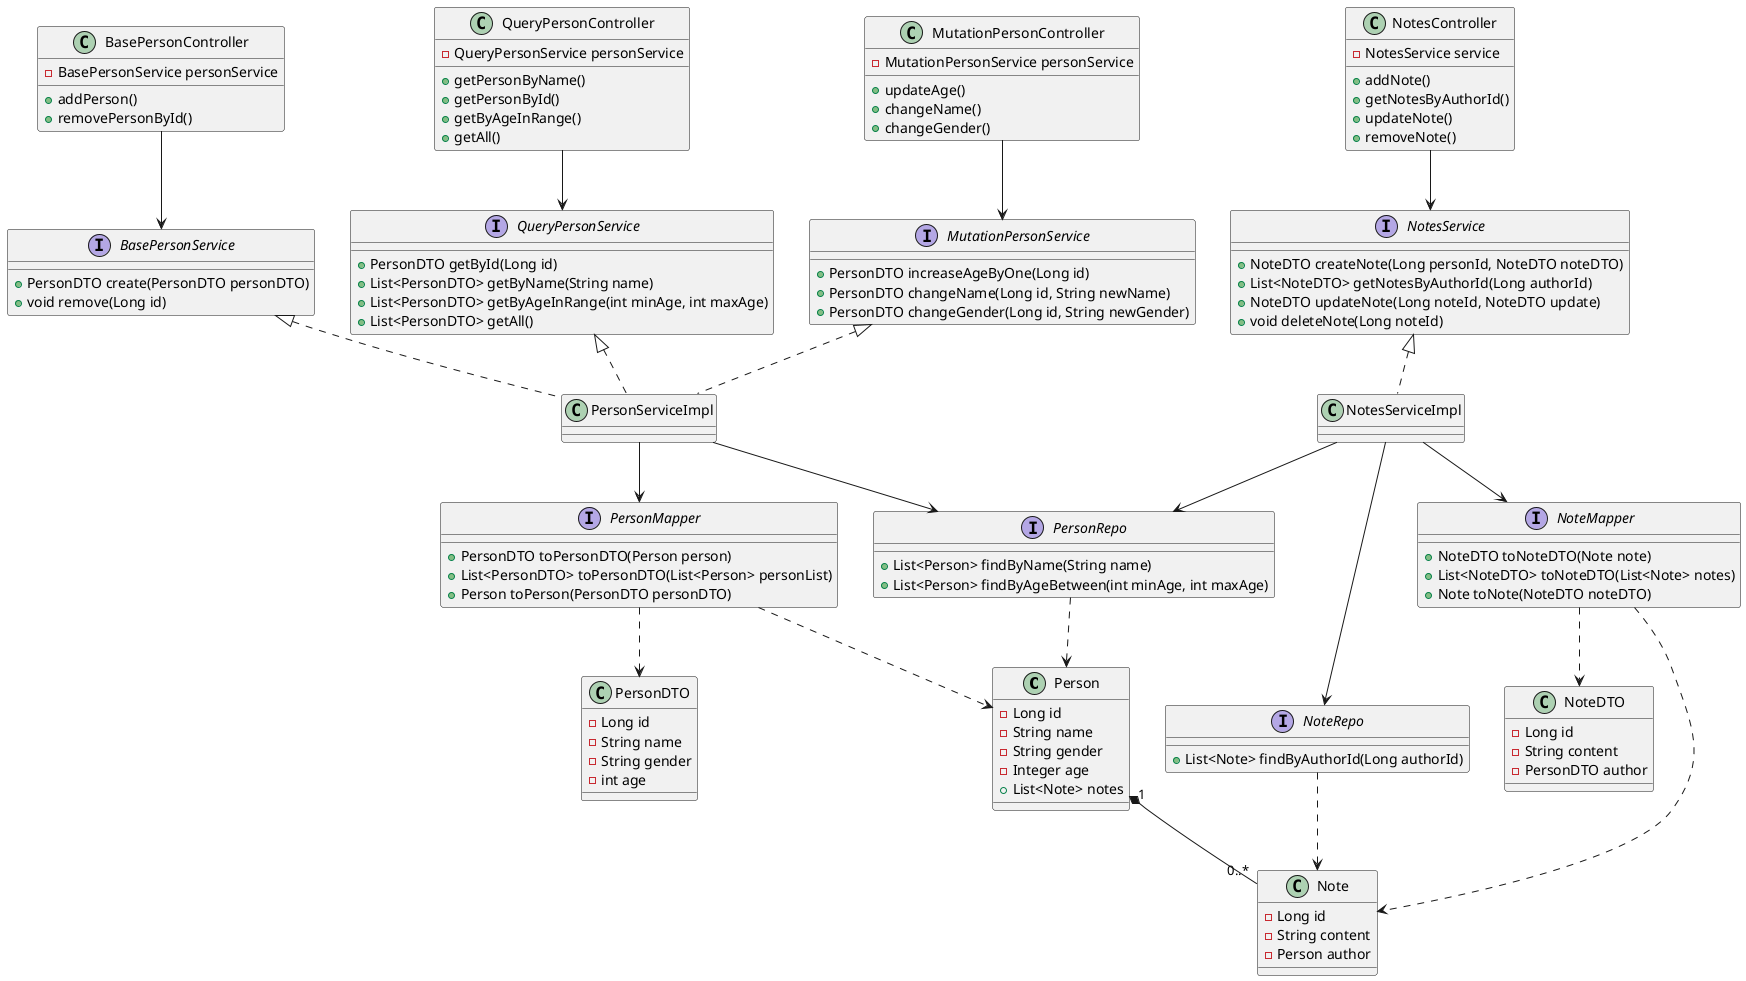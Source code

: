 @startuml ClassDiagram

' Entities
class Person {
  - Long id
  - String name
  - String gender
  - Integer age
  + List<Note> notes
}

class Note {
  - Long id
  - String content
  - Person author
}

' DTOs
class PersonDTO {
  - Long id
  - String name
  - String gender
  - int age
}

class NoteDTO {
  - Long id
  - String content
  - PersonDTO author
}

' Repositories
interface PersonRepo {
  + List<Person> findByName(String name)
  + List<Person> findByAgeBetween(int minAge, int maxAge)
}

interface NoteRepo {
  + List<Note> findByAuthorId(Long authorId)
}

' Services
interface BasePersonService {
  + PersonDTO create(PersonDTO personDTO)
  + void remove(Long id)
}

interface QueryPersonService {
  + PersonDTO getById(Long id)
  + List<PersonDTO> getByName(String name)
  + List<PersonDTO> getByAgeInRange(int minAge, int maxAge)
  + List<PersonDTO> getAll()
}

interface MutationPersonService {
  + PersonDTO increaseAgeByOne(Long id)
  + PersonDTO changeName(Long id, String newName)
  + PersonDTO changeGender(Long id, String newGender)
}

interface NotesService {
  + NoteDTO createNote(Long personId, NoteDTO noteDTO)
  + List<NoteDTO> getNotesByAuthorId(Long authorId)
  + NoteDTO updateNote(Long noteId, NoteDTO update)
  + void deleteNote(Long noteId)
}

' Controllers
class BasePersonController {
  - BasePersonService personService
  + addPerson()
  + removePersonById()
}

class QueryPersonController {
  - QueryPersonService personService
  + getPersonByName()
  + getPersonById()
  + getByAgeInRange()
  + getAll()
}

class MutationPersonController {
  - MutationPersonService personService
  + updateAge()
  + changeName()
  + changeGender()
}

class NotesController {
  - NotesService service
  + addNote()
  + getNotesByAuthorId()
  + updateNote()
  + removeNote()
}

' Mappers
interface PersonMapper {
  + PersonDTO toPersonDTO(Person person)
  + List<PersonDTO> toPersonDTO(List<Person> personList)
  + Person toPerson(PersonDTO personDTO)
}

interface NoteMapper {
  + NoteDTO toNoteDTO(Note note)
  + List<NoteDTO> toNoteDTO(List<Note> notes)
  + Note toNote(NoteDTO noteDTO)
}

' Relationships
Person "1" *-- "0..*" Note
PersonRepo ..> Person
NoteRepo ..> Note

PersonMapper ..> Person
PersonMapper ..> PersonDTO
NoteMapper ..> Note
NoteMapper ..> NoteDTO

BasePersonService <|.. PersonServiceImpl
QueryPersonService <|.. PersonServiceImpl
MutationPersonService <|.. PersonServiceImpl
NotesService <|.. NotesServiceImpl

BasePersonController --> BasePersonService
QueryPersonController --> QueryPersonService
MutationPersonController --> MutationPersonService
NotesController --> NotesService

PersonServiceImpl --> PersonRepo
PersonServiceImpl --> PersonMapper
NotesServiceImpl --> NoteRepo
NotesServiceImpl --> NoteMapper
NotesServiceImpl --> PersonRepo

@enduml